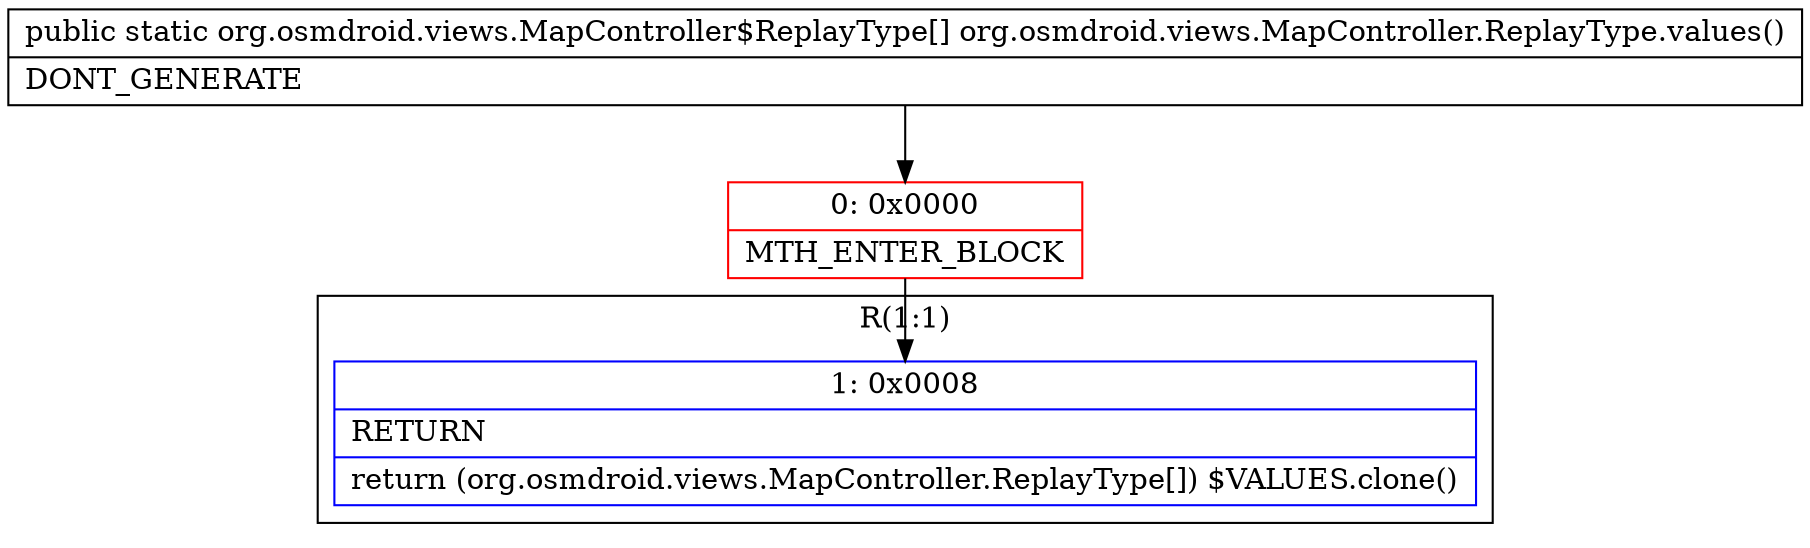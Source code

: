 digraph "CFG fororg.osmdroid.views.MapController.ReplayType.values()[Lorg\/osmdroid\/views\/MapController$ReplayType;" {
subgraph cluster_Region_2142322502 {
label = "R(1:1)";
node [shape=record,color=blue];
Node_1 [shape=record,label="{1\:\ 0x0008|RETURN\l|return (org.osmdroid.views.MapController.ReplayType[]) $VALUES.clone()\l}"];
}
Node_0 [shape=record,color=red,label="{0\:\ 0x0000|MTH_ENTER_BLOCK\l}"];
MethodNode[shape=record,label="{public static org.osmdroid.views.MapController$ReplayType[] org.osmdroid.views.MapController.ReplayType.values()  | DONT_GENERATE\l}"];
MethodNode -> Node_0;
Node_0 -> Node_1;
}

